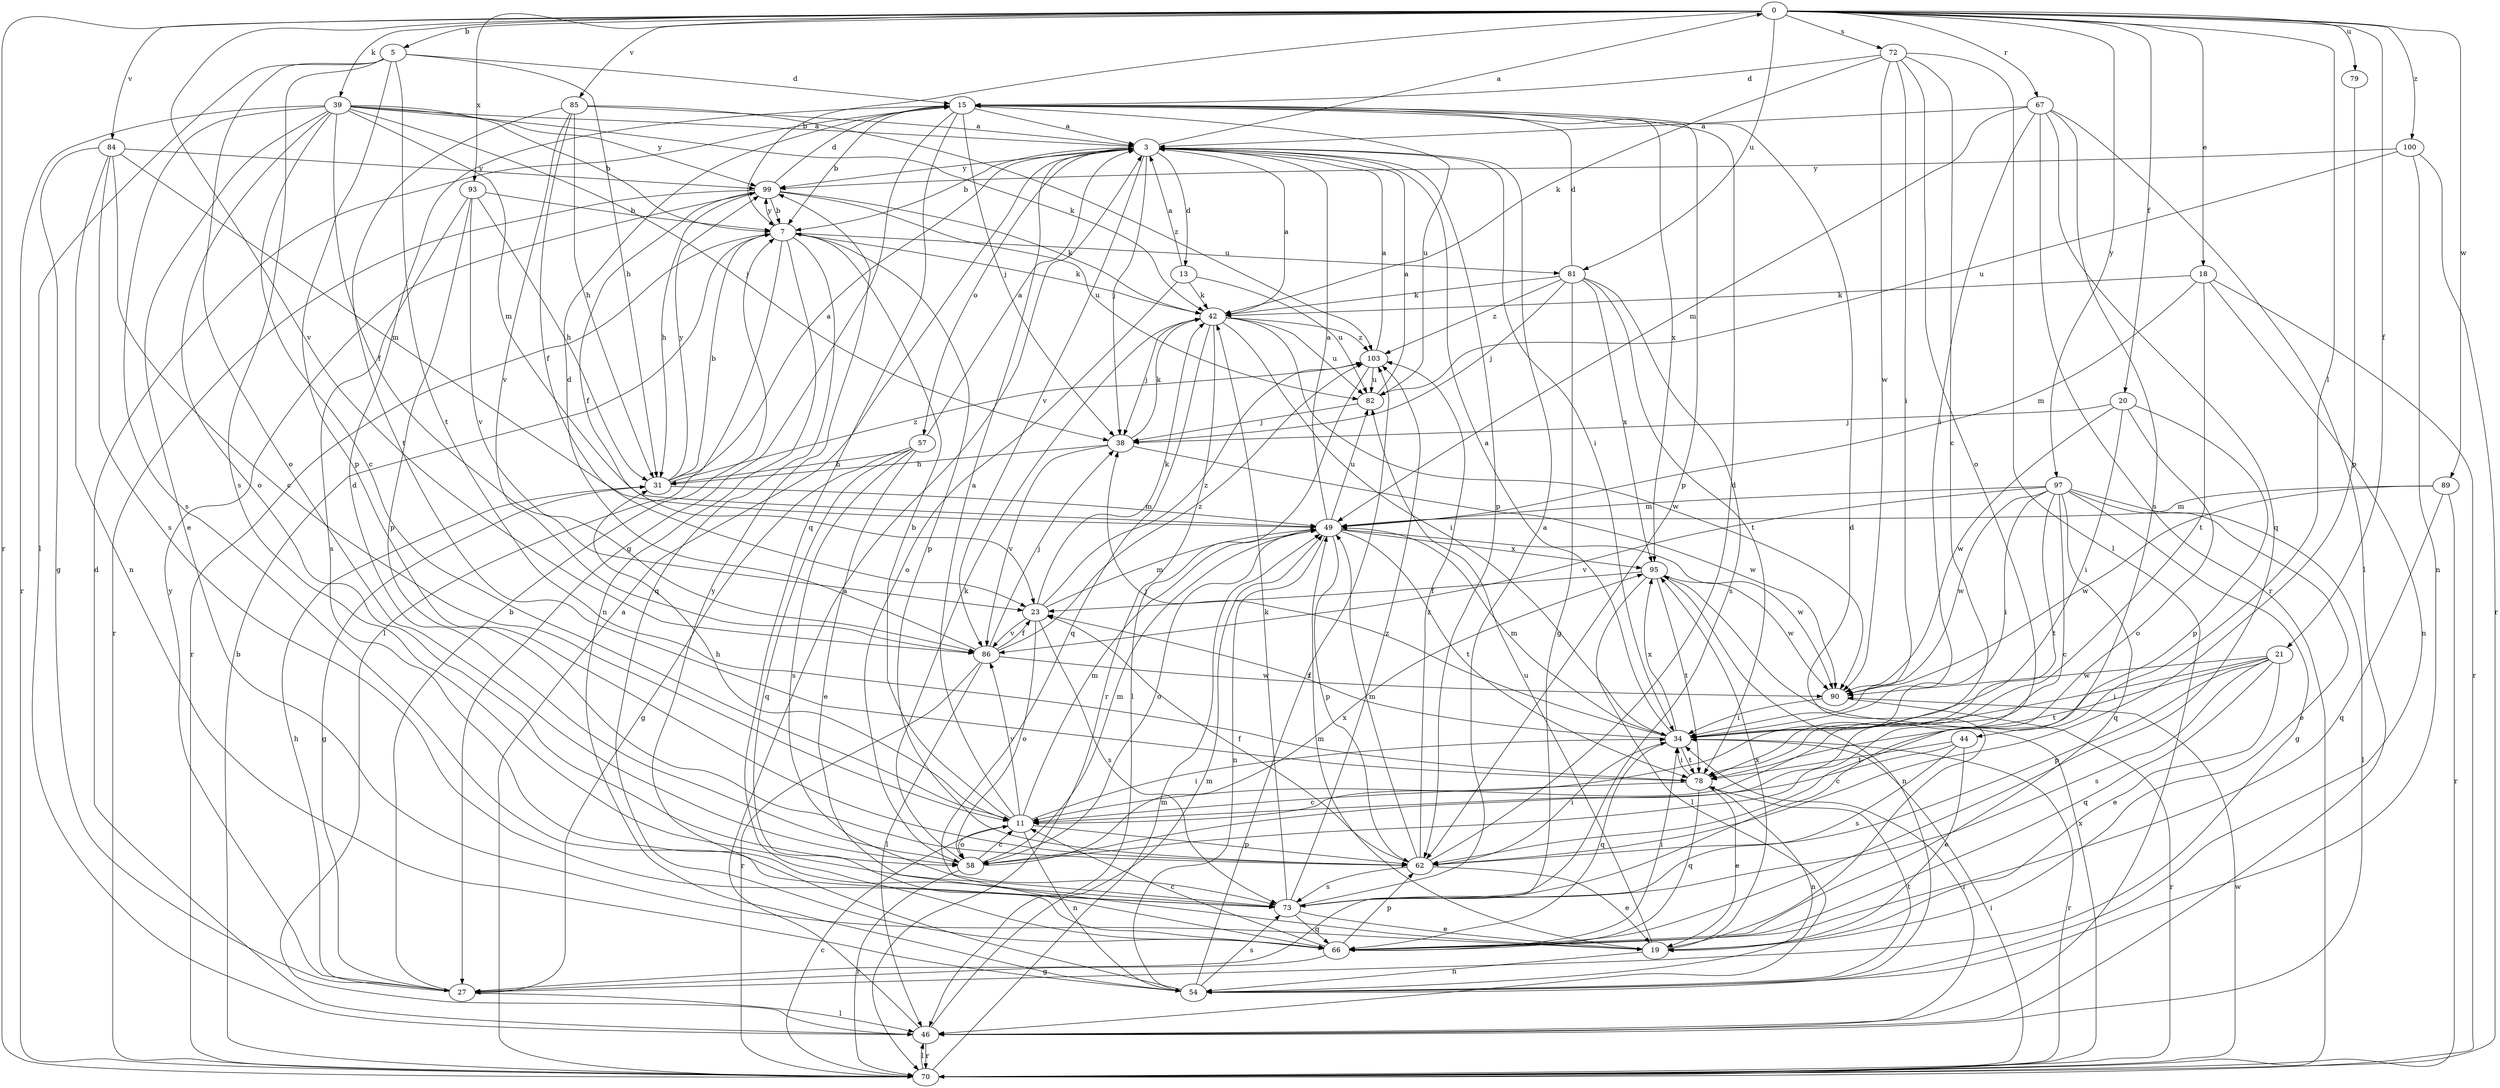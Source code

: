 strict digraph  {
0;
3;
5;
7;
11;
13;
15;
18;
19;
20;
21;
23;
27;
31;
34;
38;
39;
42;
44;
46;
49;
54;
57;
58;
62;
66;
67;
70;
72;
73;
78;
79;
81;
82;
84;
85;
86;
89;
90;
93;
95;
97;
99;
100;
103;
0 -> 5  [label=b];
0 -> 7  [label=b];
0 -> 18  [label=e];
0 -> 20  [label=f];
0 -> 21  [label=f];
0 -> 39  [label=k];
0 -> 44  [label=l];
0 -> 67  [label=r];
0 -> 70  [label=r];
0 -> 72  [label=s];
0 -> 79  [label=u];
0 -> 81  [label=u];
0 -> 84  [label=v];
0 -> 85  [label=v];
0 -> 86  [label=v];
0 -> 89  [label=w];
0 -> 93  [label=x];
0 -> 97  [label=y];
0 -> 100  [label=z];
3 -> 0  [label=a];
3 -> 7  [label=b];
3 -> 13  [label=d];
3 -> 34  [label=i];
3 -> 38  [label=j];
3 -> 57  [label=o];
3 -> 62  [label=p];
3 -> 86  [label=v];
3 -> 99  [label=y];
5 -> 15  [label=d];
5 -> 31  [label=h];
5 -> 46  [label=l];
5 -> 58  [label=o];
5 -> 62  [label=p];
5 -> 73  [label=s];
5 -> 78  [label=t];
7 -> 42  [label=k];
7 -> 46  [label=l];
7 -> 54  [label=n];
7 -> 62  [label=p];
7 -> 66  [label=q];
7 -> 70  [label=r];
7 -> 81  [label=u];
7 -> 99  [label=y];
11 -> 3  [label=a];
11 -> 7  [label=b];
11 -> 31  [label=h];
11 -> 34  [label=i];
11 -> 49  [label=m];
11 -> 54  [label=n];
11 -> 58  [label=o];
11 -> 62  [label=p];
11 -> 86  [label=v];
13 -> 3  [label=a];
13 -> 42  [label=k];
13 -> 58  [label=o];
13 -> 82  [label=u];
15 -> 3  [label=a];
15 -> 7  [label=b];
15 -> 27  [label=g];
15 -> 38  [label=j];
15 -> 62  [label=p];
15 -> 66  [label=q];
15 -> 82  [label=u];
15 -> 95  [label=x];
18 -> 42  [label=k];
18 -> 49  [label=m];
18 -> 54  [label=n];
18 -> 70  [label=r];
18 -> 78  [label=t];
19 -> 15  [label=d];
19 -> 49  [label=m];
19 -> 54  [label=n];
19 -> 82  [label=u];
19 -> 95  [label=x];
20 -> 34  [label=i];
20 -> 38  [label=j];
20 -> 58  [label=o];
20 -> 62  [label=p];
20 -> 90  [label=w];
21 -> 19  [label=e];
21 -> 34  [label=i];
21 -> 62  [label=p];
21 -> 66  [label=q];
21 -> 73  [label=s];
21 -> 78  [label=t];
21 -> 90  [label=w];
23 -> 42  [label=k];
23 -> 49  [label=m];
23 -> 58  [label=o];
23 -> 73  [label=s];
23 -> 86  [label=v];
23 -> 103  [label=z];
27 -> 7  [label=b];
27 -> 31  [label=h];
27 -> 46  [label=l];
27 -> 99  [label=y];
31 -> 3  [label=a];
31 -> 7  [label=b];
31 -> 27  [label=g];
31 -> 49  [label=m];
31 -> 99  [label=y];
31 -> 103  [label=z];
34 -> 3  [label=a];
34 -> 23  [label=f];
34 -> 38  [label=j];
34 -> 49  [label=m];
34 -> 66  [label=q];
34 -> 70  [label=r];
34 -> 78  [label=t];
34 -> 95  [label=x];
38 -> 31  [label=h];
38 -> 42  [label=k];
38 -> 86  [label=v];
38 -> 90  [label=w];
39 -> 3  [label=a];
39 -> 7  [label=b];
39 -> 11  [label=c];
39 -> 19  [label=e];
39 -> 23  [label=f];
39 -> 38  [label=j];
39 -> 42  [label=k];
39 -> 49  [label=m];
39 -> 58  [label=o];
39 -> 70  [label=r];
39 -> 73  [label=s];
39 -> 99  [label=y];
42 -> 3  [label=a];
42 -> 34  [label=i];
42 -> 38  [label=j];
42 -> 66  [label=q];
42 -> 70  [label=r];
42 -> 82  [label=u];
42 -> 90  [label=w];
42 -> 103  [label=z];
44 -> 11  [label=c];
44 -> 19  [label=e];
44 -> 73  [label=s];
44 -> 78  [label=t];
46 -> 3  [label=a];
46 -> 15  [label=d];
46 -> 34  [label=i];
46 -> 49  [label=m];
46 -> 70  [label=r];
49 -> 3  [label=a];
49 -> 54  [label=n];
49 -> 58  [label=o];
49 -> 62  [label=p];
49 -> 78  [label=t];
49 -> 82  [label=u];
49 -> 90  [label=w];
49 -> 95  [label=x];
54 -> 73  [label=s];
54 -> 78  [label=t];
54 -> 99  [label=y];
54 -> 103  [label=z];
57 -> 3  [label=a];
57 -> 19  [label=e];
57 -> 27  [label=g];
57 -> 31  [label=h];
57 -> 66  [label=q];
57 -> 73  [label=s];
58 -> 11  [label=c];
58 -> 15  [label=d];
58 -> 42  [label=k];
58 -> 49  [label=m];
58 -> 70  [label=r];
58 -> 95  [label=x];
62 -> 15  [label=d];
62 -> 19  [label=e];
62 -> 23  [label=f];
62 -> 34  [label=i];
62 -> 49  [label=m];
62 -> 73  [label=s];
62 -> 103  [label=z];
66 -> 11  [label=c];
66 -> 27  [label=g];
66 -> 34  [label=i];
66 -> 62  [label=p];
67 -> 3  [label=a];
67 -> 34  [label=i];
67 -> 46  [label=l];
67 -> 49  [label=m];
67 -> 66  [label=q];
67 -> 70  [label=r];
67 -> 73  [label=s];
70 -> 3  [label=a];
70 -> 7  [label=b];
70 -> 11  [label=c];
70 -> 34  [label=i];
70 -> 46  [label=l];
70 -> 49  [label=m];
70 -> 90  [label=w];
70 -> 95  [label=x];
72 -> 11  [label=c];
72 -> 15  [label=d];
72 -> 34  [label=i];
72 -> 42  [label=k];
72 -> 46  [label=l];
72 -> 58  [label=o];
72 -> 90  [label=w];
73 -> 3  [label=a];
73 -> 19  [label=e];
73 -> 42  [label=k];
73 -> 66  [label=q];
73 -> 103  [label=z];
78 -> 11  [label=c];
78 -> 19  [label=e];
78 -> 34  [label=i];
78 -> 54  [label=n];
78 -> 66  [label=q];
79 -> 62  [label=p];
81 -> 15  [label=d];
81 -> 27  [label=g];
81 -> 38  [label=j];
81 -> 42  [label=k];
81 -> 73  [label=s];
81 -> 78  [label=t];
81 -> 95  [label=x];
81 -> 103  [label=z];
82 -> 3  [label=a];
82 -> 38  [label=j];
84 -> 11  [label=c];
84 -> 27  [label=g];
84 -> 49  [label=m];
84 -> 54  [label=n];
84 -> 73  [label=s];
84 -> 99  [label=y];
85 -> 3  [label=a];
85 -> 23  [label=f];
85 -> 31  [label=h];
85 -> 78  [label=t];
85 -> 86  [label=v];
85 -> 103  [label=z];
86 -> 15  [label=d];
86 -> 23  [label=f];
86 -> 38  [label=j];
86 -> 46  [label=l];
86 -> 70  [label=r];
86 -> 90  [label=w];
86 -> 103  [label=z];
89 -> 49  [label=m];
89 -> 66  [label=q];
89 -> 70  [label=r];
89 -> 90  [label=w];
90 -> 34  [label=i];
90 -> 70  [label=r];
93 -> 7  [label=b];
93 -> 31  [label=h];
93 -> 62  [label=p];
93 -> 73  [label=s];
93 -> 86  [label=v];
95 -> 23  [label=f];
95 -> 46  [label=l];
95 -> 54  [label=n];
95 -> 78  [label=t];
95 -> 90  [label=w];
97 -> 11  [label=c];
97 -> 19  [label=e];
97 -> 27  [label=g];
97 -> 34  [label=i];
97 -> 46  [label=l];
97 -> 49  [label=m];
97 -> 66  [label=q];
97 -> 78  [label=t];
97 -> 86  [label=v];
97 -> 90  [label=w];
99 -> 7  [label=b];
99 -> 15  [label=d];
99 -> 23  [label=f];
99 -> 31  [label=h];
99 -> 42  [label=k];
99 -> 70  [label=r];
99 -> 82  [label=u];
100 -> 54  [label=n];
100 -> 70  [label=r];
100 -> 82  [label=u];
100 -> 99  [label=y];
103 -> 3  [label=a];
103 -> 46  [label=l];
103 -> 82  [label=u];
}
